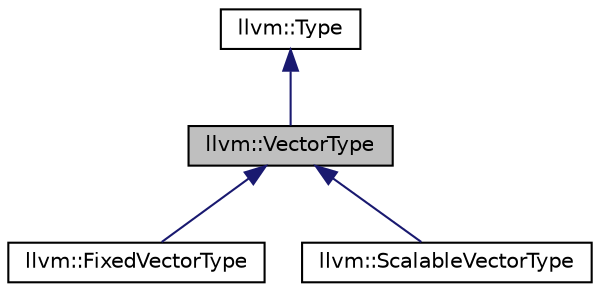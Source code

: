 digraph "llvm::VectorType"
{
 // LATEX_PDF_SIZE
  bgcolor="transparent";
  edge [fontname="Helvetica",fontsize="10",labelfontname="Helvetica",labelfontsize="10"];
  node [fontname="Helvetica",fontsize="10",shape=record];
  Node1 [label="llvm::VectorType",height=0.2,width=0.4,color="black", fillcolor="grey75", style="filled", fontcolor="black",tooltip="Base class of all SIMD vector types."];
  Node2 -> Node1 [dir="back",color="midnightblue",fontsize="10",style="solid",fontname="Helvetica"];
  Node2 [label="llvm::Type",height=0.2,width=0.4,color="black",URL="$classllvm_1_1Type.html",tooltip="The instances of the Type class are immutable: once they are created, they are never changed."];
  Node1 -> Node3 [dir="back",color="midnightblue",fontsize="10",style="solid",fontname="Helvetica"];
  Node3 [label="llvm::FixedVectorType",height=0.2,width=0.4,color="black",URL="$classllvm_1_1FixedVectorType.html",tooltip="Class to represent fixed width SIMD vectors."];
  Node1 -> Node4 [dir="back",color="midnightblue",fontsize="10",style="solid",fontname="Helvetica"];
  Node4 [label="llvm::ScalableVectorType",height=0.2,width=0.4,color="black",URL="$classllvm_1_1ScalableVectorType.html",tooltip="Class to represent scalable SIMD vectors."];
}
